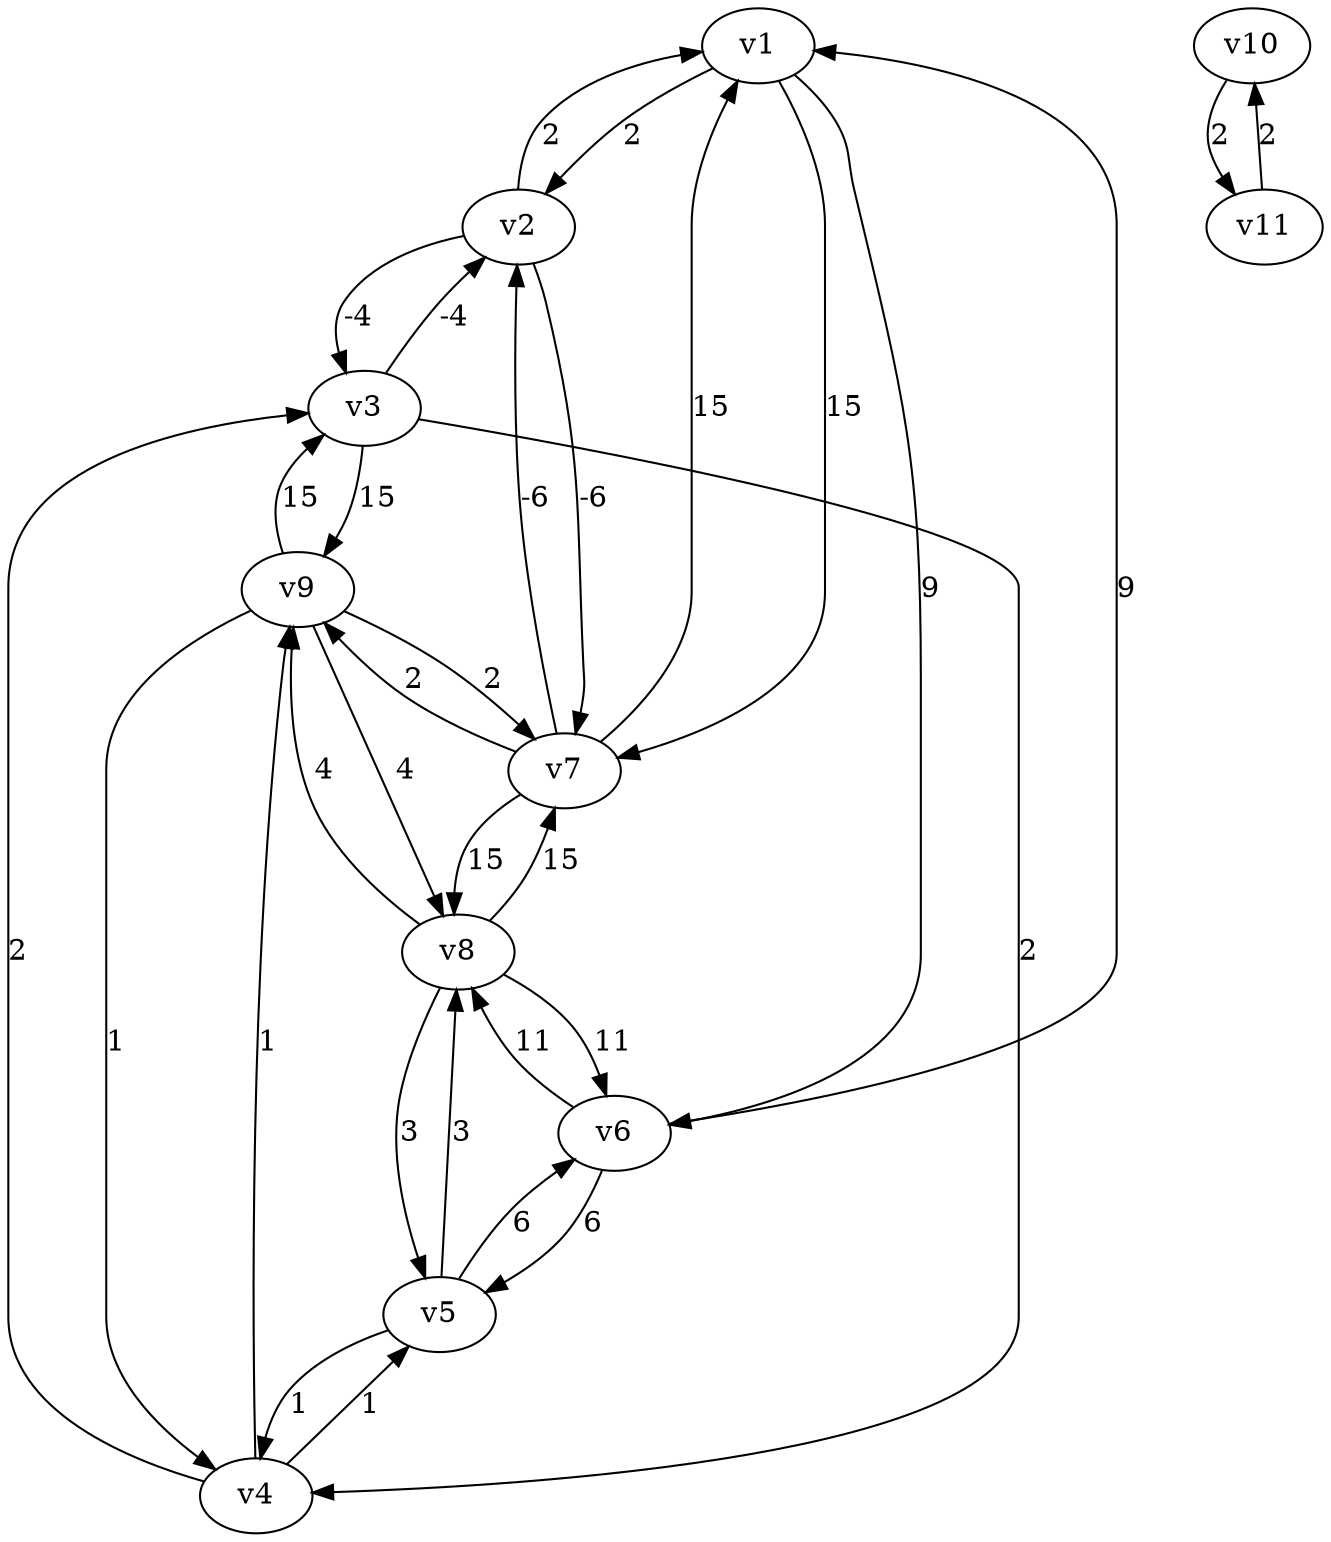 digraph graph_05
{
v1
v2
v6
v7
v3
v4
v9
v5
v8
v10
v11
v1 -> v2 [label="2  "]
v1 -> v6 [label="9  "]
v1 -> v7 [label="15  "]
v2 -> v1 [label="2  "]
v2 -> v7 [label="-6  "]
v2 -> v3 [label="-4  "]
v6 -> v1 [label="9  "]
v6 -> v5 [label="6  "]
v6 -> v8 [label="11  "]
v7 -> v1 [label="15  "]
v7 -> v2 [label="-6  "]
v7 -> v9 [label="2  "]
v7 -> v8 [label="15  "]
v3 -> v2 [label="-4  "]
v3 -> v4 [label="2  "]
v3 -> v9 [label="15  "]
v4 -> v3 [label="2  "]
v4 -> v9 [label="1  "]
v4 -> v5 [label="1  "]
v9 -> v7 [label="2  "]
v9 -> v3 [label="15  "]
v9 -> v4 [label="1  "]
v9 -> v8 [label="4  "]
v5 -> v6 [label="6  "]
v5 -> v4 [label="1  "]
v5 -> v8 [label="3  "]
v8 -> v6 [label="11  "]
v8 -> v7 [label="15  "]
v8 -> v9 [label="4  "]
v8 -> v5 [label="3  "]
v10 -> v11 [label="2  "]
v11 -> v10 [label="2  "]
}
